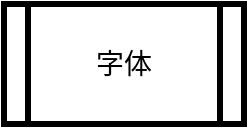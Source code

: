 <mxfile version="21.3.5" type="github">
  <diagram id="yPxyJZ8AM_hMuL3Unpa9" name="complex gitflow">
    <mxGraphModel dx="1434" dy="782" grid="1" gridSize="10" guides="1" tooltips="1" connect="1" arrows="1" fold="1" page="1" pageScale="1" pageWidth="1100" pageHeight="850" math="0" shadow="0">
      <root>
        <mxCell id="0" />
        <mxCell id="1" parent="0" />
        <mxCell id="b4uai24SrQso_gHgU-32-16" value="&lt;font style=&quot;font-size: 14px;&quot;&gt;字体&lt;/font&gt;" style="shape=process;whiteSpace=wrap;html=1;backgroundOutline=1;strokeWidth=3;" vertex="1" parent="1">
          <mxGeometry x="270" y="220" width="120" height="60" as="geometry" />
        </mxCell>
      </root>
    </mxGraphModel>
  </diagram>
</mxfile>
